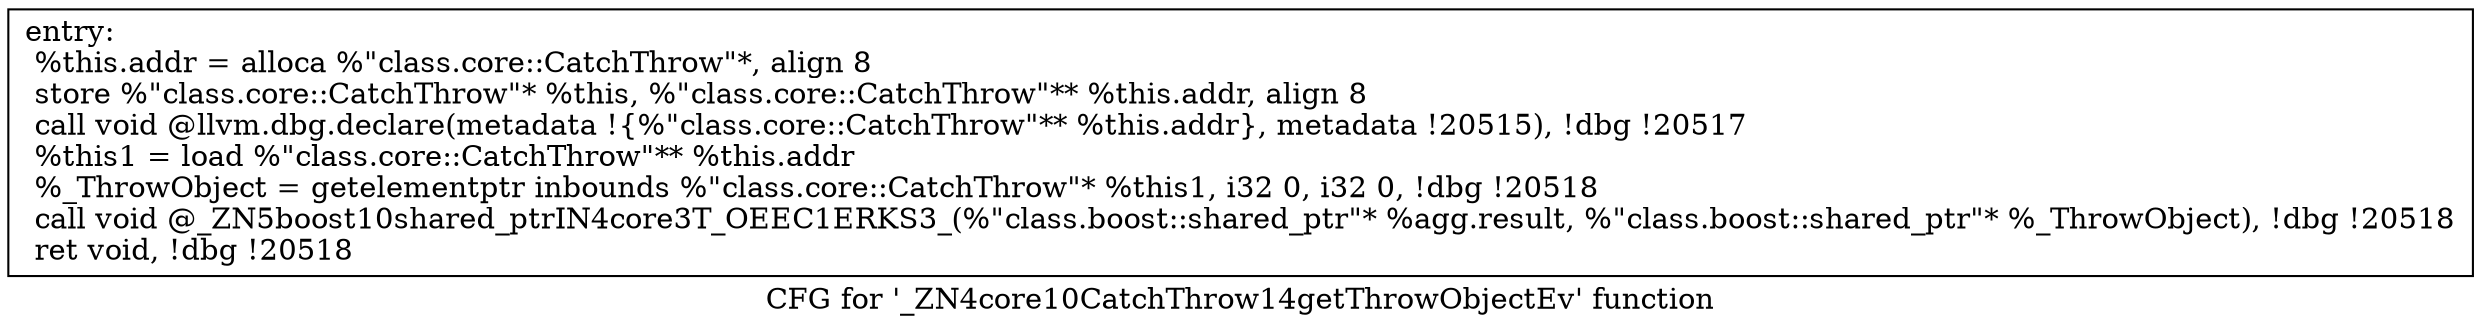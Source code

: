 digraph "CFG for '_ZN4core10CatchThrow14getThrowObjectEv' function" {
	label="CFG for '_ZN4core10CatchThrow14getThrowObjectEv' function";

	Node0x7fd4417689d0 [shape=record,label="{entry:\l  %this.addr = alloca %\"class.core::CatchThrow\"*, align 8\l  store %\"class.core::CatchThrow\"* %this, %\"class.core::CatchThrow\"** %this.addr, align 8\l  call void @llvm.dbg.declare(metadata !\{%\"class.core::CatchThrow\"** %this.addr\}, metadata !20515), !dbg !20517\l  %this1 = load %\"class.core::CatchThrow\"** %this.addr\l  %_ThrowObject = getelementptr inbounds %\"class.core::CatchThrow\"* %this1, i32 0, i32 0, !dbg !20518\l  call void @_ZN5boost10shared_ptrIN4core3T_OEEC1ERKS3_(%\"class.boost::shared_ptr\"* %agg.result, %\"class.boost::shared_ptr\"* %_ThrowObject), !dbg !20518\l  ret void, !dbg !20518\l}"];
}
